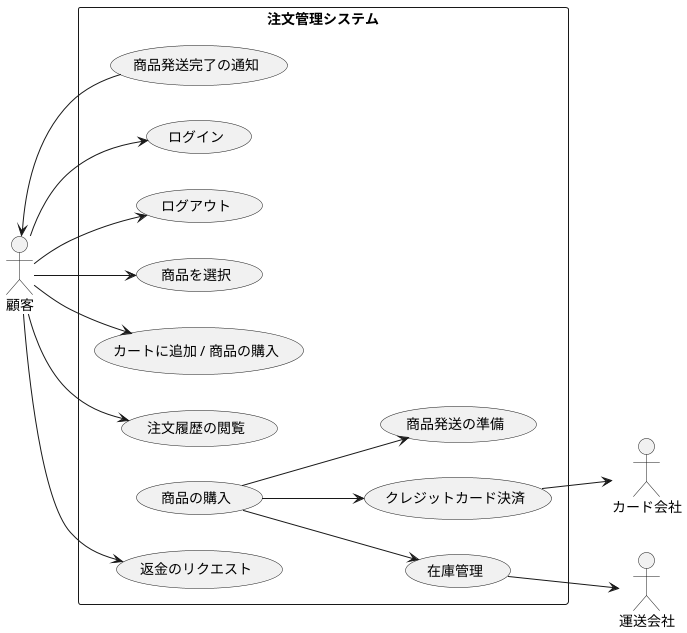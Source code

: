 @startuml  
left to right direction
actor 顧客
actor 運送会社
actor カード会社


rectangle   注文管理システム {
顧客 --> (ログイン)
顧客 --> (ログアウト)
顧客 --> (商品を選択)
顧客 --> (カートに追加 / 商品の購入)
顧客 --> (注文履歴の閲覧)
顧客 --> (返金のリクエスト)


(商品の購入) --> (クレジットカード決済)
(商品の購入) --> (在庫管理)
(商品の購入) --> (商品発送の準備)
(在庫管理) --> 運送会社
(商品発送完了の通知) --> 顧客


(クレジットカード決済) --> カード会社
}
@enduml